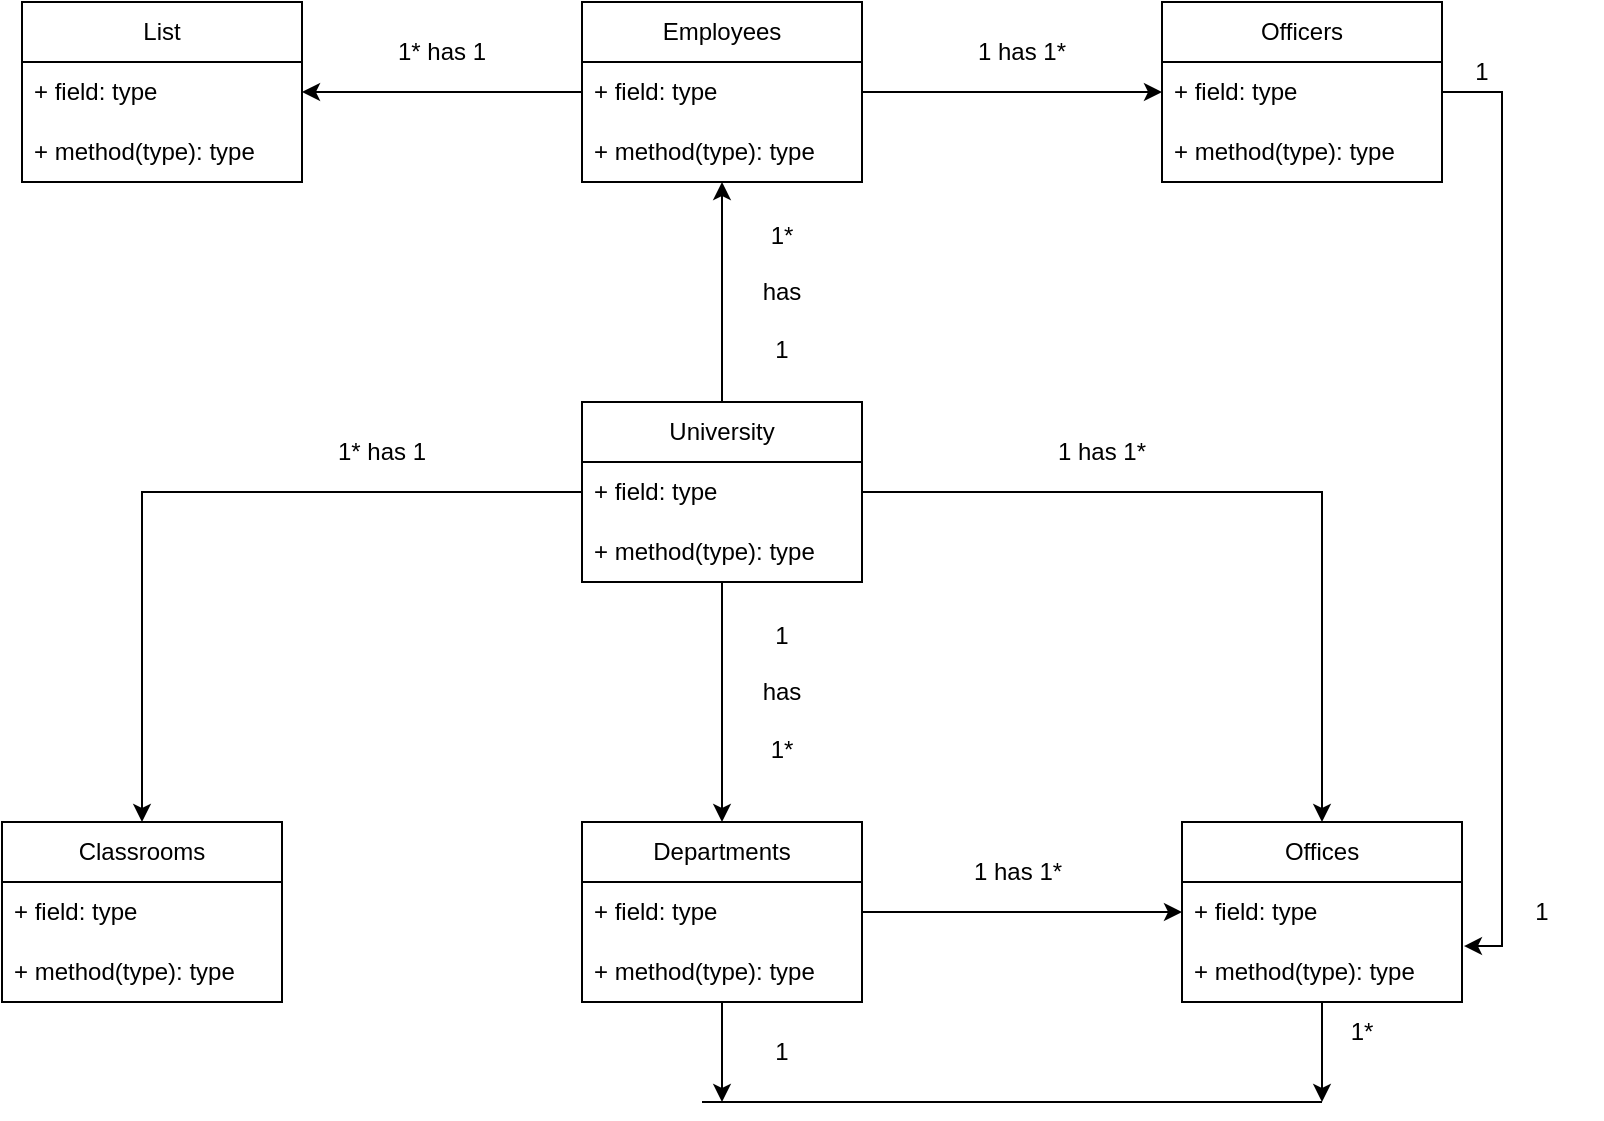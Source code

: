 <mxfile version="26.2.14">
  <diagram name="Sayfa -1" id="B77mN3xBPposJl8cXd2l">
    <mxGraphModel dx="1382" dy="753" grid="1" gridSize="10" guides="1" tooltips="1" connect="1" arrows="1" fold="1" page="1" pageScale="1" pageWidth="1169" pageHeight="1654" math="0" shadow="0">
      <root>
        <mxCell id="0" />
        <mxCell id="1" parent="0" />
        <mxCell id="CYW8ENebrdoSa1yyMaon-39" style="edgeStyle=orthogonalEdgeStyle;rounded=0;orthogonalLoop=1;jettySize=auto;html=1;entryX=1;entryY=0.5;entryDx=0;entryDy=0;" edge="1" parent="1" source="CYW8ENebrdoSa1yyMaon-1" target="CYW8ENebrdoSa1yyMaon-6">
          <mxGeometry relative="1" as="geometry" />
        </mxCell>
        <mxCell id="CYW8ENebrdoSa1yyMaon-1" value="Employees" style="swimlane;fontStyle=0;childLayout=stackLayout;horizontal=1;startSize=30;horizontalStack=0;resizeParent=1;resizeParentMax=0;resizeLast=0;collapsible=1;marginBottom=0;whiteSpace=wrap;html=1;" vertex="1" parent="1">
          <mxGeometry x="510" y="130" width="140" height="90" as="geometry" />
        </mxCell>
        <mxCell id="CYW8ENebrdoSa1yyMaon-2" value="+ field: type" style="text;strokeColor=none;fillColor=none;align=left;verticalAlign=middle;spacingLeft=4;spacingRight=4;overflow=hidden;points=[[0,0.5],[1,0.5]];portConstraint=eastwest;rotatable=0;whiteSpace=wrap;html=1;" vertex="1" parent="CYW8ENebrdoSa1yyMaon-1">
          <mxGeometry y="30" width="140" height="30" as="geometry" />
        </mxCell>
        <mxCell id="CYW8ENebrdoSa1yyMaon-3" value="+ method(type): type" style="text;strokeColor=none;fillColor=none;align=left;verticalAlign=middle;spacingLeft=4;spacingRight=4;overflow=hidden;points=[[0,0.5],[1,0.5]];portConstraint=eastwest;rotatable=0;whiteSpace=wrap;html=1;" vertex="1" parent="CYW8ENebrdoSa1yyMaon-1">
          <mxGeometry y="60" width="140" height="30" as="geometry" />
        </mxCell>
        <mxCell id="CYW8ENebrdoSa1yyMaon-5" value="List" style="swimlane;fontStyle=0;childLayout=stackLayout;horizontal=1;startSize=30;horizontalStack=0;resizeParent=1;resizeParentMax=0;resizeLast=0;collapsible=1;marginBottom=0;whiteSpace=wrap;html=1;" vertex="1" parent="1">
          <mxGeometry x="230" y="130" width="140" height="90" as="geometry" />
        </mxCell>
        <mxCell id="CYW8ENebrdoSa1yyMaon-6" value="+ field: type" style="text;strokeColor=none;fillColor=none;align=left;verticalAlign=middle;spacingLeft=4;spacingRight=4;overflow=hidden;points=[[0,0.5],[1,0.5]];portConstraint=eastwest;rotatable=0;whiteSpace=wrap;html=1;" vertex="1" parent="CYW8ENebrdoSa1yyMaon-5">
          <mxGeometry y="30" width="140" height="30" as="geometry" />
        </mxCell>
        <mxCell id="CYW8ENebrdoSa1yyMaon-7" value="+ method(type): type" style="text;strokeColor=none;fillColor=none;align=left;verticalAlign=middle;spacingLeft=4;spacingRight=4;overflow=hidden;points=[[0,0.5],[1,0.5]];portConstraint=eastwest;rotatable=0;whiteSpace=wrap;html=1;" vertex="1" parent="CYW8ENebrdoSa1yyMaon-5">
          <mxGeometry y="60" width="140" height="30" as="geometry" />
        </mxCell>
        <mxCell id="CYW8ENebrdoSa1yyMaon-9" value="Officers" style="swimlane;fontStyle=0;childLayout=stackLayout;horizontal=1;startSize=30;horizontalStack=0;resizeParent=1;resizeParentMax=0;resizeLast=0;collapsible=1;marginBottom=0;whiteSpace=wrap;html=1;" vertex="1" parent="1">
          <mxGeometry x="800" y="130" width="140" height="90" as="geometry" />
        </mxCell>
        <mxCell id="CYW8ENebrdoSa1yyMaon-10" value="+ field: type" style="text;strokeColor=none;fillColor=none;align=left;verticalAlign=middle;spacingLeft=4;spacingRight=4;overflow=hidden;points=[[0,0.5],[1,0.5]];portConstraint=eastwest;rotatable=0;whiteSpace=wrap;html=1;" vertex="1" parent="CYW8ENebrdoSa1yyMaon-9">
          <mxGeometry y="30" width="140" height="30" as="geometry" />
        </mxCell>
        <mxCell id="CYW8ENebrdoSa1yyMaon-11" value="+ method(type): type" style="text;strokeColor=none;fillColor=none;align=left;verticalAlign=middle;spacingLeft=4;spacingRight=4;overflow=hidden;points=[[0,0.5],[1,0.5]];portConstraint=eastwest;rotatable=0;whiteSpace=wrap;html=1;" vertex="1" parent="CYW8ENebrdoSa1yyMaon-9">
          <mxGeometry y="60" width="140" height="30" as="geometry" />
        </mxCell>
        <mxCell id="CYW8ENebrdoSa1yyMaon-30" style="edgeStyle=orthogonalEdgeStyle;rounded=0;orthogonalLoop=1;jettySize=auto;html=1;entryX=0.5;entryY=0;entryDx=0;entryDy=0;" edge="1" parent="1" source="CYW8ENebrdoSa1yyMaon-13" target="CYW8ENebrdoSa1yyMaon-17">
          <mxGeometry relative="1" as="geometry" />
        </mxCell>
        <mxCell id="CYW8ENebrdoSa1yyMaon-13" value="University" style="swimlane;fontStyle=0;childLayout=stackLayout;horizontal=1;startSize=30;horizontalStack=0;resizeParent=1;resizeParentMax=0;resizeLast=0;collapsible=1;marginBottom=0;whiteSpace=wrap;html=1;" vertex="1" parent="1">
          <mxGeometry x="510" y="330" width="140" height="90" as="geometry" />
        </mxCell>
        <mxCell id="CYW8ENebrdoSa1yyMaon-14" value="+ field: type" style="text;strokeColor=none;fillColor=none;align=left;verticalAlign=middle;spacingLeft=4;spacingRight=4;overflow=hidden;points=[[0,0.5],[1,0.5]];portConstraint=eastwest;rotatable=0;whiteSpace=wrap;html=1;" vertex="1" parent="CYW8ENebrdoSa1yyMaon-13">
          <mxGeometry y="30" width="140" height="30" as="geometry" />
        </mxCell>
        <mxCell id="CYW8ENebrdoSa1yyMaon-15" value="+ method(type): type" style="text;strokeColor=none;fillColor=none;align=left;verticalAlign=middle;spacingLeft=4;spacingRight=4;overflow=hidden;points=[[0,0.5],[1,0.5]];portConstraint=eastwest;rotatable=0;whiteSpace=wrap;html=1;" vertex="1" parent="CYW8ENebrdoSa1yyMaon-13">
          <mxGeometry y="60" width="140" height="30" as="geometry" />
        </mxCell>
        <mxCell id="CYW8ENebrdoSa1yyMaon-53" style="edgeStyle=orthogonalEdgeStyle;rounded=0;orthogonalLoop=1;jettySize=auto;html=1;" edge="1" parent="1" source="CYW8ENebrdoSa1yyMaon-17">
          <mxGeometry relative="1" as="geometry">
            <mxPoint x="580" y="680" as="targetPoint" />
          </mxGeometry>
        </mxCell>
        <mxCell id="CYW8ENebrdoSa1yyMaon-17" value="Departments" style="swimlane;fontStyle=0;childLayout=stackLayout;horizontal=1;startSize=30;horizontalStack=0;resizeParent=1;resizeParentMax=0;resizeLast=0;collapsible=1;marginBottom=0;whiteSpace=wrap;html=1;" vertex="1" parent="1">
          <mxGeometry x="510" y="540" width="140" height="90" as="geometry" />
        </mxCell>
        <mxCell id="CYW8ENebrdoSa1yyMaon-18" value="+ field: type" style="text;strokeColor=none;fillColor=none;align=left;verticalAlign=middle;spacingLeft=4;spacingRight=4;overflow=hidden;points=[[0,0.5],[1,0.5]];portConstraint=eastwest;rotatable=0;whiteSpace=wrap;html=1;" vertex="1" parent="CYW8ENebrdoSa1yyMaon-17">
          <mxGeometry y="30" width="140" height="30" as="geometry" />
        </mxCell>
        <mxCell id="CYW8ENebrdoSa1yyMaon-19" value="+ method(type): type" style="text;strokeColor=none;fillColor=none;align=left;verticalAlign=middle;spacingLeft=4;spacingRight=4;overflow=hidden;points=[[0,0.5],[1,0.5]];portConstraint=eastwest;rotatable=0;whiteSpace=wrap;html=1;" vertex="1" parent="CYW8ENebrdoSa1yyMaon-17">
          <mxGeometry y="60" width="140" height="30" as="geometry" />
        </mxCell>
        <mxCell id="CYW8ENebrdoSa1yyMaon-21" value="Classrooms" style="swimlane;fontStyle=0;childLayout=stackLayout;horizontal=1;startSize=30;horizontalStack=0;resizeParent=1;resizeParentMax=0;resizeLast=0;collapsible=1;marginBottom=0;whiteSpace=wrap;html=1;" vertex="1" parent="1">
          <mxGeometry x="220" y="540" width="140" height="90" as="geometry" />
        </mxCell>
        <mxCell id="CYW8ENebrdoSa1yyMaon-22" value="+ field: type" style="text;strokeColor=none;fillColor=none;align=left;verticalAlign=middle;spacingLeft=4;spacingRight=4;overflow=hidden;points=[[0,0.5],[1,0.5]];portConstraint=eastwest;rotatable=0;whiteSpace=wrap;html=1;" vertex="1" parent="CYW8ENebrdoSa1yyMaon-21">
          <mxGeometry y="30" width="140" height="30" as="geometry" />
        </mxCell>
        <mxCell id="CYW8ENebrdoSa1yyMaon-23" value="+ method(type): type" style="text;strokeColor=none;fillColor=none;align=left;verticalAlign=middle;spacingLeft=4;spacingRight=4;overflow=hidden;points=[[0,0.5],[1,0.5]];portConstraint=eastwest;rotatable=0;whiteSpace=wrap;html=1;" vertex="1" parent="CYW8ENebrdoSa1yyMaon-21">
          <mxGeometry y="60" width="140" height="30" as="geometry" />
        </mxCell>
        <mxCell id="CYW8ENebrdoSa1yyMaon-54" style="edgeStyle=orthogonalEdgeStyle;rounded=0;orthogonalLoop=1;jettySize=auto;html=1;" edge="1" parent="1" source="CYW8ENebrdoSa1yyMaon-25">
          <mxGeometry relative="1" as="geometry">
            <mxPoint x="880" y="680" as="targetPoint" />
          </mxGeometry>
        </mxCell>
        <mxCell id="CYW8ENebrdoSa1yyMaon-25" value="Offices" style="swimlane;fontStyle=0;childLayout=stackLayout;horizontal=1;startSize=30;horizontalStack=0;resizeParent=1;resizeParentMax=0;resizeLast=0;collapsible=1;marginBottom=0;whiteSpace=wrap;html=1;" vertex="1" parent="1">
          <mxGeometry x="810" y="540" width="140" height="90" as="geometry" />
        </mxCell>
        <mxCell id="CYW8ENebrdoSa1yyMaon-26" value="+ field: type" style="text;strokeColor=none;fillColor=none;align=left;verticalAlign=middle;spacingLeft=4;spacingRight=4;overflow=hidden;points=[[0,0.5],[1,0.5]];portConstraint=eastwest;rotatable=0;whiteSpace=wrap;html=1;" vertex="1" parent="CYW8ENebrdoSa1yyMaon-25">
          <mxGeometry y="30" width="140" height="30" as="geometry" />
        </mxCell>
        <mxCell id="CYW8ENebrdoSa1yyMaon-27" value="+ method(type): type" style="text;strokeColor=none;fillColor=none;align=left;verticalAlign=middle;spacingLeft=4;spacingRight=4;overflow=hidden;points=[[0,0.5],[1,0.5]];portConstraint=eastwest;rotatable=0;whiteSpace=wrap;html=1;" vertex="1" parent="CYW8ENebrdoSa1yyMaon-25">
          <mxGeometry y="60" width="140" height="30" as="geometry" />
        </mxCell>
        <mxCell id="CYW8ENebrdoSa1yyMaon-29" style="edgeStyle=orthogonalEdgeStyle;rounded=0;orthogonalLoop=1;jettySize=auto;html=1;entryX=0;entryY=0.5;entryDx=0;entryDy=0;" edge="1" parent="1" source="CYW8ENebrdoSa1yyMaon-18" target="CYW8ENebrdoSa1yyMaon-26">
          <mxGeometry relative="1" as="geometry" />
        </mxCell>
        <mxCell id="CYW8ENebrdoSa1yyMaon-31" style="edgeStyle=orthogonalEdgeStyle;rounded=0;orthogonalLoop=1;jettySize=auto;html=1;entryX=0.5;entryY=0;entryDx=0;entryDy=0;" edge="1" parent="1" source="CYW8ENebrdoSa1yyMaon-14" target="CYW8ENebrdoSa1yyMaon-21">
          <mxGeometry relative="1" as="geometry" />
        </mxCell>
        <mxCell id="CYW8ENebrdoSa1yyMaon-32" style="edgeStyle=orthogonalEdgeStyle;rounded=0;orthogonalLoop=1;jettySize=auto;html=1;entryX=0.5;entryY=1;entryDx=0;entryDy=0;entryPerimeter=0;" edge="1" parent="1" source="CYW8ENebrdoSa1yyMaon-13" target="CYW8ENebrdoSa1yyMaon-3">
          <mxGeometry relative="1" as="geometry" />
        </mxCell>
        <mxCell id="CYW8ENebrdoSa1yyMaon-33" style="edgeStyle=orthogonalEdgeStyle;rounded=0;orthogonalLoop=1;jettySize=auto;html=1;entryX=0.5;entryY=0;entryDx=0;entryDy=0;" edge="1" parent="1" source="CYW8ENebrdoSa1yyMaon-14" target="CYW8ENebrdoSa1yyMaon-25">
          <mxGeometry relative="1" as="geometry" />
        </mxCell>
        <mxCell id="CYW8ENebrdoSa1yyMaon-38" style="edgeStyle=orthogonalEdgeStyle;rounded=0;orthogonalLoop=1;jettySize=auto;html=1;entryX=1.007;entryY=0.067;entryDx=0;entryDy=0;entryPerimeter=0;" edge="1" parent="1" source="CYW8ENebrdoSa1yyMaon-10" target="CYW8ENebrdoSa1yyMaon-27">
          <mxGeometry relative="1" as="geometry" />
        </mxCell>
        <mxCell id="CYW8ENebrdoSa1yyMaon-40" style="edgeStyle=orthogonalEdgeStyle;rounded=0;orthogonalLoop=1;jettySize=auto;html=1;entryX=0;entryY=0.5;entryDx=0;entryDy=0;" edge="1" parent="1" source="CYW8ENebrdoSa1yyMaon-2" target="CYW8ENebrdoSa1yyMaon-10">
          <mxGeometry relative="1" as="geometry" />
        </mxCell>
        <mxCell id="CYW8ENebrdoSa1yyMaon-41" value="1* has 1" style="text;html=1;align=center;verticalAlign=middle;whiteSpace=wrap;rounded=0;" vertex="1" parent="1">
          <mxGeometry x="410" y="140" width="60" height="30" as="geometry" />
        </mxCell>
        <mxCell id="CYW8ENebrdoSa1yyMaon-42" value="1 has 1*" style="text;html=1;align=center;verticalAlign=middle;whiteSpace=wrap;rounded=0;" vertex="1" parent="1">
          <mxGeometry x="700" y="140" width="60" height="30" as="geometry" />
        </mxCell>
        <mxCell id="CYW8ENebrdoSa1yyMaon-43" value="1*&lt;br&gt;&lt;br&gt;has&lt;br&gt;&lt;br&gt;1" style="text;html=1;align=center;verticalAlign=middle;whiteSpace=wrap;rounded=0;" vertex="1" parent="1">
          <mxGeometry x="580" y="260" width="60" height="30" as="geometry" />
        </mxCell>
        <mxCell id="CYW8ENebrdoSa1yyMaon-44" value="1 has 1*" style="text;html=1;align=center;verticalAlign=middle;whiteSpace=wrap;rounded=0;" vertex="1" parent="1">
          <mxGeometry x="740" y="340" width="60" height="30" as="geometry" />
        </mxCell>
        <mxCell id="CYW8ENebrdoSa1yyMaon-45" value="1* has 1" style="text;html=1;align=center;verticalAlign=middle;whiteSpace=wrap;rounded=0;" vertex="1" parent="1">
          <mxGeometry x="380" y="340" width="60" height="30" as="geometry" />
        </mxCell>
        <mxCell id="CYW8ENebrdoSa1yyMaon-46" value="1&lt;br&gt;&lt;br&gt;has&lt;br&gt;&lt;br&gt;1*" style="text;html=1;align=center;verticalAlign=middle;whiteSpace=wrap;rounded=0;" vertex="1" parent="1">
          <mxGeometry x="580" y="460" width="60" height="30" as="geometry" />
        </mxCell>
        <mxCell id="CYW8ENebrdoSa1yyMaon-47" value="1 has 1*" style="text;strokeColor=none;fillColor=none;align=left;verticalAlign=middle;spacingLeft=4;spacingRight=4;overflow=hidden;points=[[0,0.5],[1,0.5]];portConstraint=eastwest;rotatable=0;whiteSpace=wrap;html=1;" vertex="1" parent="1">
          <mxGeometry x="700" y="550" width="80" height="30" as="geometry" />
        </mxCell>
        <mxCell id="CYW8ENebrdoSa1yyMaon-49" value="1" style="text;html=1;align=center;verticalAlign=middle;whiteSpace=wrap;rounded=0;" vertex="1" parent="1">
          <mxGeometry x="930" y="150" width="60" height="30" as="geometry" />
        </mxCell>
        <mxCell id="CYW8ENebrdoSa1yyMaon-50" value="1" style="text;html=1;align=center;verticalAlign=middle;whiteSpace=wrap;rounded=0;" vertex="1" parent="1">
          <mxGeometry x="960" y="570" width="60" height="30" as="geometry" />
        </mxCell>
        <mxCell id="CYW8ENebrdoSa1yyMaon-52" value="" style="endArrow=none;html=1;rounded=0;" edge="1" parent="1">
          <mxGeometry width="50" height="50" relative="1" as="geometry">
            <mxPoint x="570" y="680" as="sourcePoint" />
            <mxPoint x="880" y="680" as="targetPoint" />
          </mxGeometry>
        </mxCell>
        <mxCell id="CYW8ENebrdoSa1yyMaon-55" value="1" style="text;html=1;align=center;verticalAlign=middle;whiteSpace=wrap;rounded=0;" vertex="1" parent="1">
          <mxGeometry x="580" y="640" width="60" height="30" as="geometry" />
        </mxCell>
        <mxCell id="CYW8ENebrdoSa1yyMaon-56" value="1*" style="text;html=1;align=center;verticalAlign=middle;whiteSpace=wrap;rounded=0;" vertex="1" parent="1">
          <mxGeometry x="870" y="630" width="60" height="30" as="geometry" />
        </mxCell>
      </root>
    </mxGraphModel>
  </diagram>
</mxfile>

